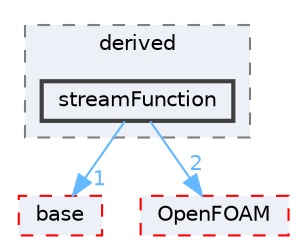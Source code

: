 digraph "src/waveModels/waveGenerationModels/derived/streamFunction"
{
 // LATEX_PDF_SIZE
  bgcolor="transparent";
  edge [fontname=Helvetica,fontsize=10,labelfontname=Helvetica,labelfontsize=10];
  node [fontname=Helvetica,fontsize=10,shape=box,height=0.2,width=0.4];
  compound=true
  subgraph clusterdir_0d5b02f5e377897adf99f293bf94aa3d {
    graph [ bgcolor="#edf0f7", pencolor="grey50", label="derived", fontname=Helvetica,fontsize=10 style="filled,dashed", URL="dir_0d5b02f5e377897adf99f293bf94aa3d.html",tooltip=""]
  dir_55e831366b3b182c1d01d891cce70898 [label="streamFunction", fillcolor="#edf0f7", color="grey25", style="filled,bold", URL="dir_55e831366b3b182c1d01d891cce70898.html",tooltip=""];
  }
  dir_8b3e8305750f57279d38dda6619c99cf [label="base", fillcolor="#edf0f7", color="red", style="filled,dashed", URL="dir_8b3e8305750f57279d38dda6619c99cf.html",tooltip=""];
  dir_c5473ff19b20e6ec4dfe5c310b3778a8 [label="OpenFOAM", fillcolor="#edf0f7", color="red", style="filled,dashed", URL="dir_c5473ff19b20e6ec4dfe5c310b3778a8.html",tooltip=""];
  dir_55e831366b3b182c1d01d891cce70898->dir_8b3e8305750f57279d38dda6619c99cf [headlabel="1", labeldistance=1.5 headhref="dir_003787_000198.html" href="dir_003787_000198.html" color="steelblue1" fontcolor="steelblue1"];
  dir_55e831366b3b182c1d01d891cce70898->dir_c5473ff19b20e6ec4dfe5c310b3778a8 [headlabel="2", labeldistance=1.5 headhref="dir_003787_002695.html" href="dir_003787_002695.html" color="steelblue1" fontcolor="steelblue1"];
}
